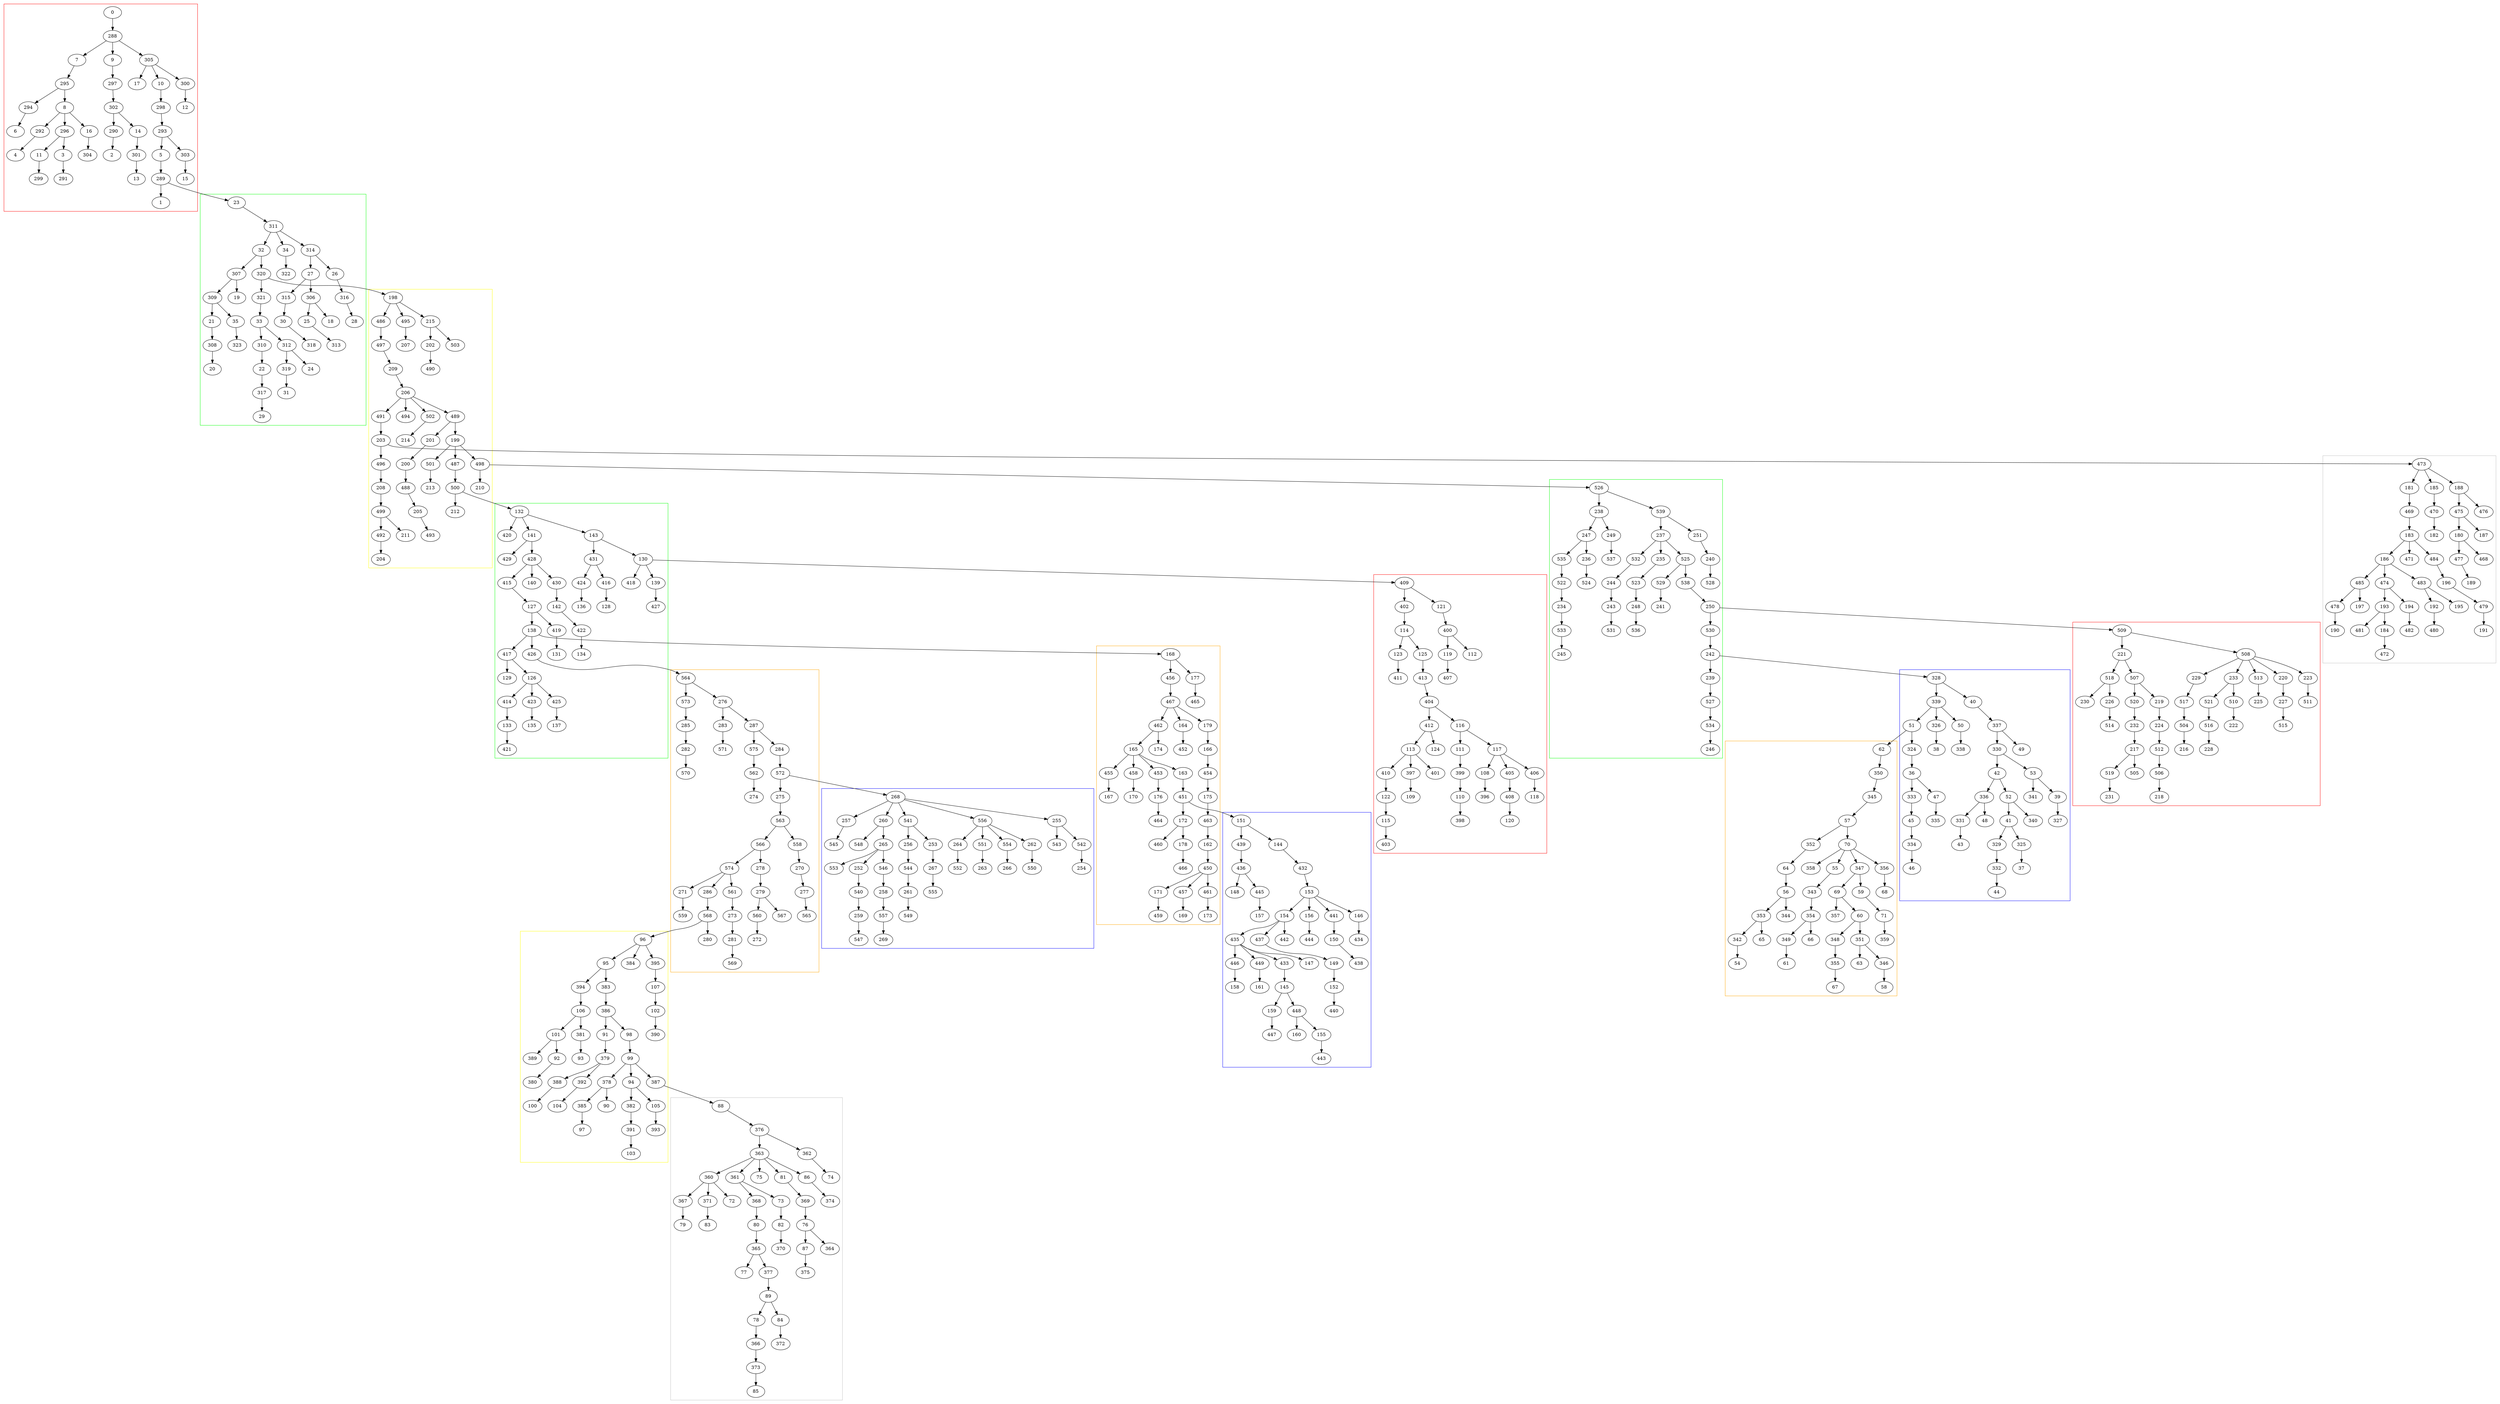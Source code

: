 strict digraph  {
	subgraph cluster_15 {
		graph [color=orange];
		270 -> 277;
		271 -> 559;
		273 -> 281;
		275 -> 563;
		276 -> 283;
		276 -> 287;
		277 -> 565;
		278 -> 279;
		279 -> 560;
		279 -> 567;
		281 -> 569;
		282 -> 570;
		283 -> 571;
		284 -> 572;
		285 -> 282;
		286 -> 568;
		287 -> 284;
		287 -> 575;
		558 -> 270;
		560 -> 272;
		561 -> 273;
		562 -> 274;
		563 -> 558;
		563 -> 566;
		564 -> 276;
		564 -> 573;
		566 -> 278;
		566 -> 574;
		568 -> 280;
		572 -> 275;
		573 -> 285;
		574 -> 271;
		574 -> 286;
		574 -> 561;
		575 -> 562;
	}
	subgraph cluster_0 {
		graph [color=red];
		0 -> 288;
		3 -> 291;
		5 -> 289;
		7 -> 295;
		8 -> 16;
		8 -> 292;
		8 -> 296;
		9 -> 297;
		10 -> 298;
		11 -> 299;
		14 -> 301;
		16 -> 304;
		288 -> 7;
		288 -> 9;
		288 -> 305;
		289 -> 1;
		290 -> 2;
		292 -> 4;
		293 -> 5;
		293 -> 303;
		294 -> 6;
		295 -> 8;
		295 -> 294;
		296 -> 3;
		296 -> 11;
		297 -> 302;
		298 -> 293;
		300 -> 12;
		301 -> 13;
		302 -> 14;
		302 -> 290;
		303 -> 15;
		305 -> 10;
		305 -> 17;
		305 -> 300;
	}
	subgraph cluster_9 {
		graph [color=orange];
		162 -> 450;
		163 -> 451;
		164 -> 452;
		165 -> 163;
		165 -> 453;
		165 -> 455;
		165 -> 458;
		166 -> 454;
		168 -> 177;
		168 -> 456;
		171 -> 459;
		172 -> 178;
		172 -> 460;
		175 -> 463;
		176 -> 464;
		177 -> 465;
		178 -> 466;
		179 -> 166;
		450 -> 171;
		450 -> 457;
		450 -> 461;
		451 -> 172;
		453 -> 176;
		454 -> 175;
		455 -> 167;
		456 -> 467;
		457 -> 169;
		458 -> 170;
		461 -> 173;
		462 -> 165;
		462 -> 174;
		463 -> 162;
		467 -> 164;
		467 -> 179;
		467 -> 462;
	}
	subgraph cluster_12 {
		graph [color=red];
		217 -> 505;
		217 -> 519;
		219 -> 224;
		220 -> 227;
		221 -> 507;
		221 -> 518;
		223 -> 511;
		224 -> 512;
		226 -> 514;
		227 -> 515;
		229 -> 517;
		232 -> 217;
		233 -> 510;
		233 -> 521;
		504 -> 216;
		506 -> 218;
		507 -> 219;
		507 -> 520;
		508 -> 220;
		508 -> 223;
		508 -> 229;
		508 -> 233;
		508 -> 513;
		509 -> 221;
		509 -> 508;
		510 -> 222;
		512 -> 506;
		513 -> 225;
		516 -> 228;
		517 -> 504;
		518 -> 226;
		518 -> 230;
		519 -> 231;
		520 -> 232;
		521 -> 516;
	}
	subgraph cluster_1 {
		graph [color=green];
		21 -> 308;
		22 -> 317;
		23 -> 311;
		25 -> 313;
		26 -> 316;
		27 -> 306;
		27 -> 315;
		30 -> 318;
		32 -> 307;
		32 -> 320;
		33 -> 310;
		33 -> 312;
		34 -> 322;
		35 -> 323;
		306 -> 18;
		306 -> 25;
		307 -> 19;
		307 -> 309;
		308 -> 20;
		309 -> 21;
		309 -> 35;
		310 -> 22;
		311 -> 32;
		311 -> 34;
		311 -> 314;
		312 -> 24;
		312 -> 319;
		314 -> 26;
		314 -> 27;
		315 -> 30;
		316 -> 28;
		317 -> 29;
		319 -> 31;
		320 -> 321;
		321 -> 33;
	}
	subgraph cluster_8 {
		graph [color=blue];
		144 -> 432;
		145 -> 159;
		145 -> 448;
		146 -> 434;
		149 -> 152;
		150 -> 438;
		151 -> 144;
		151 -> 439;
		152 -> 440;
		153 -> 146;
		153 -> 154;
		153 -> 156;
		153 -> 441;
		154 -> 435;
		154 -> 437;
		154 -> 442;
		155 -> 443;
		156 -> 444;
		159 -> 447;
		432 -> 153;
		433 -> 145;
		435 -> 147;
		435 -> 433;
		435 -> 446;
		435 -> 449;
		436 -> 148;
		436 -> 445;
		437 -> 149;
		439 -> 436;
		441 -> 150;
		445 -> 157;
		446 -> 158;
		448 -> 155;
		448 -> 160;
		449 -> 161;
	}
	subgraph cluster_3 {
		graph [color=orange];
		55 -> 343;
		56 -> 344;
		56 -> 353;
		57 -> 70;
		57 -> 352;
		59 -> 71;
		60 -> 348;
		60 -> 351;
		62 -> 350;
		64 -> 56;
		69 -> 60;
		69 -> 357;
		70 -> 55;
		70 -> 347;
		70 -> 356;
		70 -> 358;
		71 -> 359;
		342 -> 54;
		343 -> 354;
		345 -> 57;
		346 -> 58;
		347 -> 59;
		347 -> 69;
		348 -> 355;
		349 -> 61;
		350 -> 345;
		351 -> 63;
		351 -> 346;
		352 -> 64;
		353 -> 65;
		353 -> 342;
		354 -> 66;
		354 -> 349;
		355 -> 67;
		356 -> 68;
	}
	subgraph cluster_2 {
		graph [color=blue];
		36 -> 47;
		36 -> 333;
		39 -> 327;
		40 -> 337;
		41 -> 325;
		41 -> 329;
		42 -> 52;
		42 -> 336;
		45 -> 334;
		47 -> 335;
		50 -> 338;
		51 -> 324;
		52 -> 41;
		52 -> 340;
		53 -> 39;
		53 -> 341;
		324 -> 36;
		325 -> 37;
		326 -> 38;
		328 -> 40;
		328 -> 339;
		329 -> 332;
		330 -> 42;
		330 -> 53;
		331 -> 43;
		332 -> 44;
		333 -> 45;
		334 -> 46;
		336 -> 48;
		336 -> 331;
		337 -> 49;
		337 -> 330;
		339 -> 50;
		339 -> 51;
		339 -> 326;
	}
	subgraph cluster_4 {
		graph [color=grey];
		73 -> 82;
		76 -> 87;
		76 -> 364;
		78 -> 366;
		80 -> 365;
		81 -> 369;
		82 -> 370;
		84 -> 372;
		86 -> 374;
		87 -> 375;
		88 -> 376;
		89 -> 78;
		89 -> 84;
		360 -> 72;
		360 -> 367;
		360 -> 371;
		361 -> 73;
		361 -> 368;
		362 -> 74;
		363 -> 75;
		363 -> 81;
		363 -> 86;
		363 -> 360;
		363 -> 361;
		365 -> 77;
		365 -> 377;
		366 -> 373;
		367 -> 79;
		368 -> 80;
		369 -> 76;
		371 -> 83;
		373 -> 85;
		376 -> 362;
		376 -> 363;
		377 -> 89;
	}
	subgraph cluster_7 {
		graph [color=green];
		126 -> 414;
		126 -> 423;
		126 -> 425;
		127 -> 138;
		127 -> 419;
		130 -> 139;
		130 -> 418;
		132 -> 141;
		132 -> 143;
		132 -> 420;
		133 -> 421;
		138 -> 417;
		138 -> 426;
		139 -> 427;
		141 -> 428;
		141 -> 429;
		142 -> 422;
		143 -> 130;
		143 -> 431;
		414 -> 133;
		415 -> 127;
		416 -> 128;
		417 -> 126;
		417 -> 129;
		419 -> 131;
		422 -> 134;
		423 -> 135;
		424 -> 136;
		425 -> 137;
		428 -> 140;
		428 -> 415;
		428 -> 430;
		430 -> 142;
		431 -> 416;
		431 -> 424;
	}
	subgraph cluster_11 {
		graph [color=yellow];
		198 -> 215;
		198 -> 486;
		198 -> 495;
		199 -> 487;
		199 -> 498;
		199 -> 501;
		200 -> 488;
		201 -> 200;
		202 -> 490;
		203 -> 496;
		205 -> 493;
		206 -> 489;
		206 -> 491;
		206 -> 494;
		206 -> 502;
		208 -> 499;
		209 -> 206;
		215 -> 202;
		215 -> 503;
		486 -> 497;
		487 -> 500;
		488 -> 205;
		489 -> 199;
		489 -> 201;
		491 -> 203;
		492 -> 204;
		495 -> 207;
		496 -> 208;
		497 -> 209;
		498 -> 210;
		499 -> 211;
		499 -> 492;
		500 -> 212;
		501 -> 213;
		502 -> 214;
	}
	subgraph cluster_14 {
		graph [color=blue];
		252 -> 540;
		253 -> 267;
		255 -> 542;
		255 -> 543;
		256 -> 544;
		257 -> 545;
		258 -> 557;
		259 -> 547;
		260 -> 265;
		260 -> 548;
		261 -> 549;
		262 -> 550;
		264 -> 552;
		265 -> 252;
		265 -> 546;
		265 -> 553;
		267 -> 555;
		268 -> 255;
		268 -> 257;
		268 -> 260;
		268 -> 541;
		268 -> 556;
		540 -> 259;
		541 -> 253;
		541 -> 256;
		542 -> 254;
		544 -> 261;
		546 -> 258;
		551 -> 263;
		554 -> 266;
		556 -> 262;
		556 -> 264;
		556 -> 551;
		556 -> 554;
		557 -> 269;
	}
	subgraph cluster_10 {
		graph [color=grey];
		180 -> 468;
		180 -> 477;
		181 -> 469;
		183 -> 186;
		183 -> 471;
		183 -> 484;
		184 -> 472;
		185 -> 470;
		186 -> 474;
		186 -> 483;
		186 -> 485;
		188 -> 475;
		188 -> 476;
		192 -> 480;
		193 -> 184;
		193 -> 481;
		194 -> 482;
		196 -> 479;
		469 -> 183;
		470 -> 182;
		473 -> 181;
		473 -> 185;
		473 -> 188;
		474 -> 193;
		474 -> 194;
		475 -> 180;
		475 -> 187;
		477 -> 189;
		478 -> 190;
		479 -> 191;
		483 -> 192;
		483 -> 195;
		484 -> 196;
		485 -> 197;
		485 -> 478;
	}
	subgraph cluster_5 {
		graph [color=yellow];
		91 -> 379;
		92 -> 380;
		94 -> 105;
		94 -> 382;
		95 -> 383;
		95 -> 394;
		96 -> 95;
		96 -> 384;
		96 -> 395;
		98 -> 99;
		99 -> 94;
		99 -> 378;
		99 -> 387;
		101 -> 92;
		101 -> 389;
		102 -> 390;
		105 -> 393;
		106 -> 101;
		106 -> 381;
		107 -> 102;
		378 -> 90;
		378 -> 385;
		379 -> 388;
		379 -> 392;
		381 -> 93;
		382 -> 391;
		383 -> 386;
		385 -> 97;
		386 -> 91;
		386 -> 98;
		388 -> 100;
		391 -> 103;
		392 -> 104;
		394 -> 106;
		395 -> 107;
	}
	subgraph cluster_6 {
		graph [color=red];
		108 -> 396;
		110 -> 398;
		111 -> 399;
		113 -> 397;
		113 -> 401;
		113 -> 410;
		114 -> 123;
		114 -> 125;
		115 -> 403;
		116 -> 111;
		116 -> 117;
		117 -> 108;
		117 -> 405;
		117 -> 406;
		119 -> 407;
		121 -> 400;
		122 -> 115;
		123 -> 411;
		125 -> 413;
		397 -> 109;
		399 -> 110;
		400 -> 112;
		400 -> 119;
		402 -> 114;
		404 -> 116;
		404 -> 412;
		405 -> 408;
		406 -> 118;
		408 -> 120;
		409 -> 121;
		409 -> 402;
		410 -> 122;
		412 -> 113;
		412 -> 124;
		413 -> 404;
	}
	subgraph cluster_13 {
		graph [color=green];
		234 -> 533;
		235 -> 523;
		236 -> 524;
		237 -> 235;
		237 -> 525;
		237 -> 532;
		238 -> 247;
		238 -> 249;
		239 -> 527;
		240 -> 528;
		242 -> 239;
		243 -> 531;
		244 -> 243;
		247 -> 236;
		247 -> 535;
		248 -> 536;
		249 -> 537;
		250 -> 530;
		251 -> 240;
		522 -> 234;
		523 -> 248;
		525 -> 529;
		525 -> 538;
		526 -> 238;
		526 -> 539;
		527 -> 534;
		529 -> 241;
		530 -> 242;
		532 -> 244;
		533 -> 245;
		534 -> 246;
		535 -> 522;
		538 -> 250;
		539 -> 237;
		539 -> 251;
	}
	51 -> 62;
	130 -> 409;
	138 -> 168;
	203 -> 473;
	242 -> 328;
	250 -> 509;
	289 -> 23;
	320 -> 198;
	387 -> 88;
	426 -> 564;
	451 -> 151;
	498 -> 526;
	500 -> 132;
	568 -> 96;
	572 -> 268;
}

